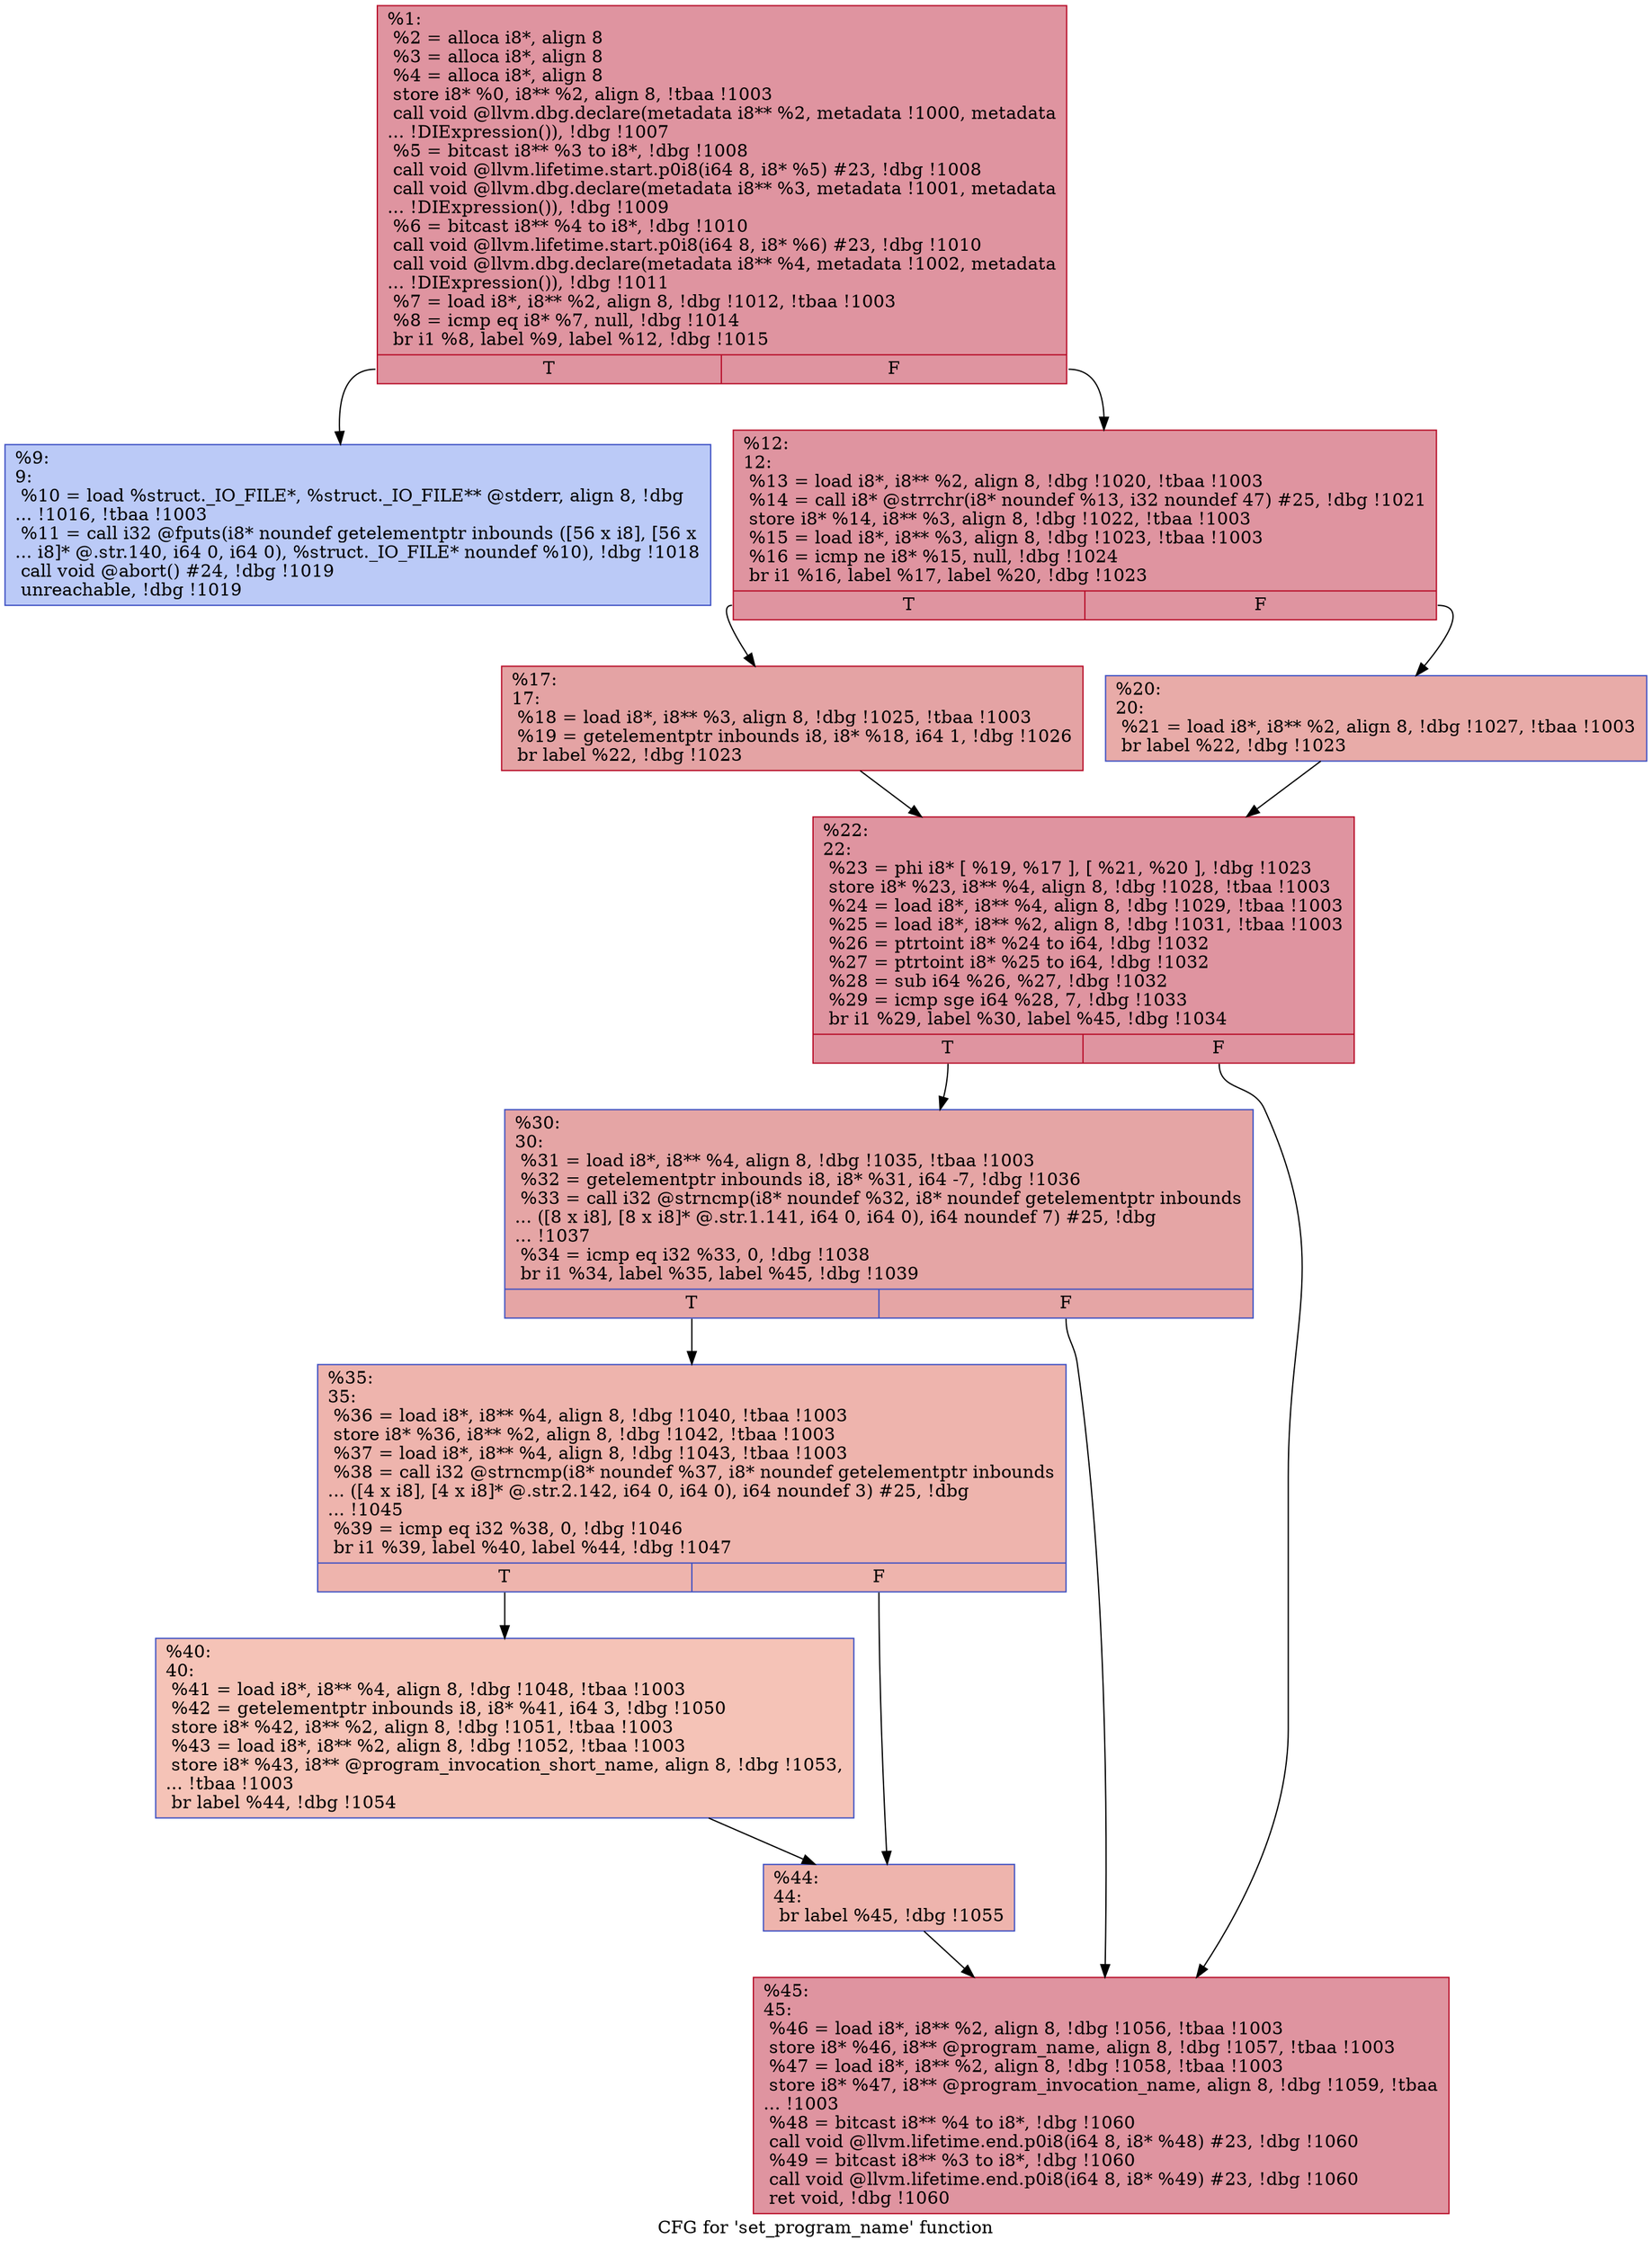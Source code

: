 digraph "CFG for 'set_program_name' function" {
	label="CFG for 'set_program_name' function";

	Node0x2265f00 [shape=record,color="#b70d28ff", style=filled, fillcolor="#b70d2870",label="{%1:\l  %2 = alloca i8*, align 8\l  %3 = alloca i8*, align 8\l  %4 = alloca i8*, align 8\l  store i8* %0, i8** %2, align 8, !tbaa !1003\l  call void @llvm.dbg.declare(metadata i8** %2, metadata !1000, metadata\l... !DIExpression()), !dbg !1007\l  %5 = bitcast i8** %3 to i8*, !dbg !1008\l  call void @llvm.lifetime.start.p0i8(i64 8, i8* %5) #23, !dbg !1008\l  call void @llvm.dbg.declare(metadata i8** %3, metadata !1001, metadata\l... !DIExpression()), !dbg !1009\l  %6 = bitcast i8** %4 to i8*, !dbg !1010\l  call void @llvm.lifetime.start.p0i8(i64 8, i8* %6) #23, !dbg !1010\l  call void @llvm.dbg.declare(metadata i8** %4, metadata !1002, metadata\l... !DIExpression()), !dbg !1011\l  %7 = load i8*, i8** %2, align 8, !dbg !1012, !tbaa !1003\l  %8 = icmp eq i8* %7, null, !dbg !1014\l  br i1 %8, label %9, label %12, !dbg !1015\l|{<s0>T|<s1>F}}"];
	Node0x2265f00:s0 -> Node0x2269f40;
	Node0x2265f00:s1 -> Node0x2269f90;
	Node0x2269f40 [shape=record,color="#3d50c3ff", style=filled, fillcolor="#6687ed70",label="{%9:\l9:                                                \l  %10 = load %struct._IO_FILE*, %struct._IO_FILE** @stderr, align 8, !dbg\l... !1016, !tbaa !1003\l  %11 = call i32 @fputs(i8* noundef getelementptr inbounds ([56 x i8], [56 x\l... i8]* @.str.140, i64 0, i64 0), %struct._IO_FILE* noundef %10), !dbg !1018\l  call void @abort() #24, !dbg !1019\l  unreachable, !dbg !1019\l}"];
	Node0x2269f90 [shape=record,color="#b70d28ff", style=filled, fillcolor="#b70d2870",label="{%12:\l12:                                               \l  %13 = load i8*, i8** %2, align 8, !dbg !1020, !tbaa !1003\l  %14 = call i8* @strrchr(i8* noundef %13, i32 noundef 47) #25, !dbg !1021\l  store i8* %14, i8** %3, align 8, !dbg !1022, !tbaa !1003\l  %15 = load i8*, i8** %3, align 8, !dbg !1023, !tbaa !1003\l  %16 = icmp ne i8* %15, null, !dbg !1024\l  br i1 %16, label %17, label %20, !dbg !1023\l|{<s0>T|<s1>F}}"];
	Node0x2269f90:s0 -> Node0x2269fe0;
	Node0x2269f90:s1 -> Node0x226a030;
	Node0x2269fe0 [shape=record,color="#b70d28ff", style=filled, fillcolor="#c32e3170",label="{%17:\l17:                                               \l  %18 = load i8*, i8** %3, align 8, !dbg !1025, !tbaa !1003\l  %19 = getelementptr inbounds i8, i8* %18, i64 1, !dbg !1026\l  br label %22, !dbg !1023\l}"];
	Node0x2269fe0 -> Node0x226a080;
	Node0x226a030 [shape=record,color="#3d50c3ff", style=filled, fillcolor="#cc403a70",label="{%20:\l20:                                               \l  %21 = load i8*, i8** %2, align 8, !dbg !1027, !tbaa !1003\l  br label %22, !dbg !1023\l}"];
	Node0x226a030 -> Node0x226a080;
	Node0x226a080 [shape=record,color="#b70d28ff", style=filled, fillcolor="#b70d2870",label="{%22:\l22:                                               \l  %23 = phi i8* [ %19, %17 ], [ %21, %20 ], !dbg !1023\l  store i8* %23, i8** %4, align 8, !dbg !1028, !tbaa !1003\l  %24 = load i8*, i8** %4, align 8, !dbg !1029, !tbaa !1003\l  %25 = load i8*, i8** %2, align 8, !dbg !1031, !tbaa !1003\l  %26 = ptrtoint i8* %24 to i64, !dbg !1032\l  %27 = ptrtoint i8* %25 to i64, !dbg !1032\l  %28 = sub i64 %26, %27, !dbg !1032\l  %29 = icmp sge i64 %28, 7, !dbg !1033\l  br i1 %29, label %30, label %45, !dbg !1034\l|{<s0>T|<s1>F}}"];
	Node0x226a080:s0 -> Node0x226a0d0;
	Node0x226a080:s1 -> Node0x226a210;
	Node0x226a0d0 [shape=record,color="#3d50c3ff", style=filled, fillcolor="#c5333470",label="{%30:\l30:                                               \l  %31 = load i8*, i8** %4, align 8, !dbg !1035, !tbaa !1003\l  %32 = getelementptr inbounds i8, i8* %31, i64 -7, !dbg !1036\l  %33 = call i32 @strncmp(i8* noundef %32, i8* noundef getelementptr inbounds\l... ([8 x i8], [8 x i8]* @.str.1.141, i64 0, i64 0), i64 noundef 7) #25, !dbg\l... !1037\l  %34 = icmp eq i32 %33, 0, !dbg !1038\l  br i1 %34, label %35, label %45, !dbg !1039\l|{<s0>T|<s1>F}}"];
	Node0x226a0d0:s0 -> Node0x226a120;
	Node0x226a0d0:s1 -> Node0x226a210;
	Node0x226a120 [shape=record,color="#3d50c3ff", style=filled, fillcolor="#d8564670",label="{%35:\l35:                                               \l  %36 = load i8*, i8** %4, align 8, !dbg !1040, !tbaa !1003\l  store i8* %36, i8** %2, align 8, !dbg !1042, !tbaa !1003\l  %37 = load i8*, i8** %4, align 8, !dbg !1043, !tbaa !1003\l  %38 = call i32 @strncmp(i8* noundef %37, i8* noundef getelementptr inbounds\l... ([4 x i8], [4 x i8]* @.str.2.142, i64 0, i64 0), i64 noundef 3) #25, !dbg\l... !1045\l  %39 = icmp eq i32 %38, 0, !dbg !1046\l  br i1 %39, label %40, label %44, !dbg !1047\l|{<s0>T|<s1>F}}"];
	Node0x226a120:s0 -> Node0x226a170;
	Node0x226a120:s1 -> Node0x226a1c0;
	Node0x226a170 [shape=record,color="#3d50c3ff", style=filled, fillcolor="#e8765c70",label="{%40:\l40:                                               \l  %41 = load i8*, i8** %4, align 8, !dbg !1048, !tbaa !1003\l  %42 = getelementptr inbounds i8, i8* %41, i64 3, !dbg !1050\l  store i8* %42, i8** %2, align 8, !dbg !1051, !tbaa !1003\l  %43 = load i8*, i8** %2, align 8, !dbg !1052, !tbaa !1003\l  store i8* %43, i8** @program_invocation_short_name, align 8, !dbg !1053,\l... !tbaa !1003\l  br label %44, !dbg !1054\l}"];
	Node0x226a170 -> Node0x226a1c0;
	Node0x226a1c0 [shape=record,color="#3d50c3ff", style=filled, fillcolor="#d8564670",label="{%44:\l44:                                               \l  br label %45, !dbg !1055\l}"];
	Node0x226a1c0 -> Node0x226a210;
	Node0x226a210 [shape=record,color="#b70d28ff", style=filled, fillcolor="#b70d2870",label="{%45:\l45:                                               \l  %46 = load i8*, i8** %2, align 8, !dbg !1056, !tbaa !1003\l  store i8* %46, i8** @program_name, align 8, !dbg !1057, !tbaa !1003\l  %47 = load i8*, i8** %2, align 8, !dbg !1058, !tbaa !1003\l  store i8* %47, i8** @program_invocation_name, align 8, !dbg !1059, !tbaa\l... !1003\l  %48 = bitcast i8** %4 to i8*, !dbg !1060\l  call void @llvm.lifetime.end.p0i8(i64 8, i8* %48) #23, !dbg !1060\l  %49 = bitcast i8** %3 to i8*, !dbg !1060\l  call void @llvm.lifetime.end.p0i8(i64 8, i8* %49) #23, !dbg !1060\l  ret void, !dbg !1060\l}"];
}
